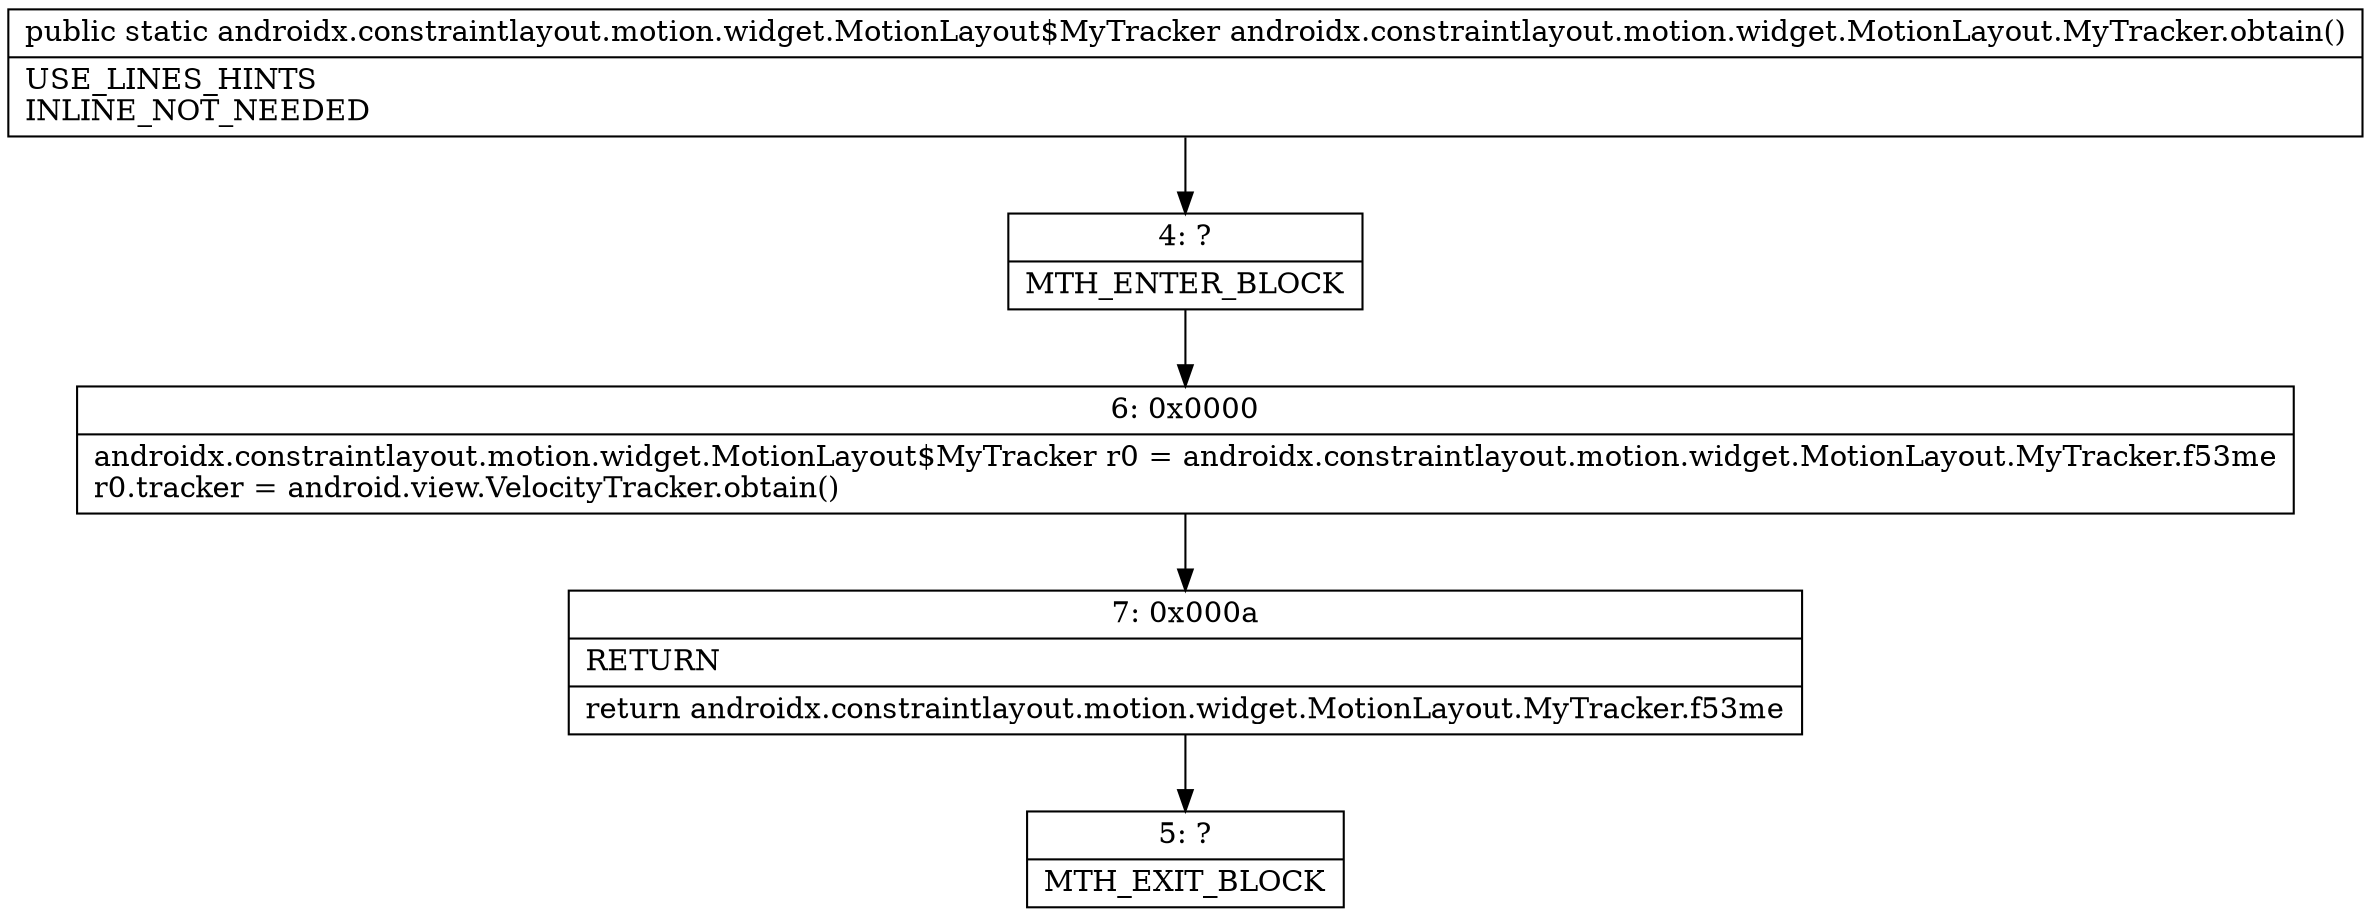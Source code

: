 digraph "CFG forandroidx.constraintlayout.motion.widget.MotionLayout.MyTracker.obtain()Landroidx\/constraintlayout\/motion\/widget\/MotionLayout$MyTracker;" {
Node_4 [shape=record,label="{4\:\ ?|MTH_ENTER_BLOCK\l}"];
Node_6 [shape=record,label="{6\:\ 0x0000|androidx.constraintlayout.motion.widget.MotionLayout$MyTracker r0 = androidx.constraintlayout.motion.widget.MotionLayout.MyTracker.f53me\lr0.tracker = android.view.VelocityTracker.obtain()\l}"];
Node_7 [shape=record,label="{7\:\ 0x000a|RETURN\l|return androidx.constraintlayout.motion.widget.MotionLayout.MyTracker.f53me\l}"];
Node_5 [shape=record,label="{5\:\ ?|MTH_EXIT_BLOCK\l}"];
MethodNode[shape=record,label="{public static androidx.constraintlayout.motion.widget.MotionLayout$MyTracker androidx.constraintlayout.motion.widget.MotionLayout.MyTracker.obtain()  | USE_LINES_HINTS\lINLINE_NOT_NEEDED\l}"];
MethodNode -> Node_4;Node_4 -> Node_6;
Node_6 -> Node_7;
Node_7 -> Node_5;
}

